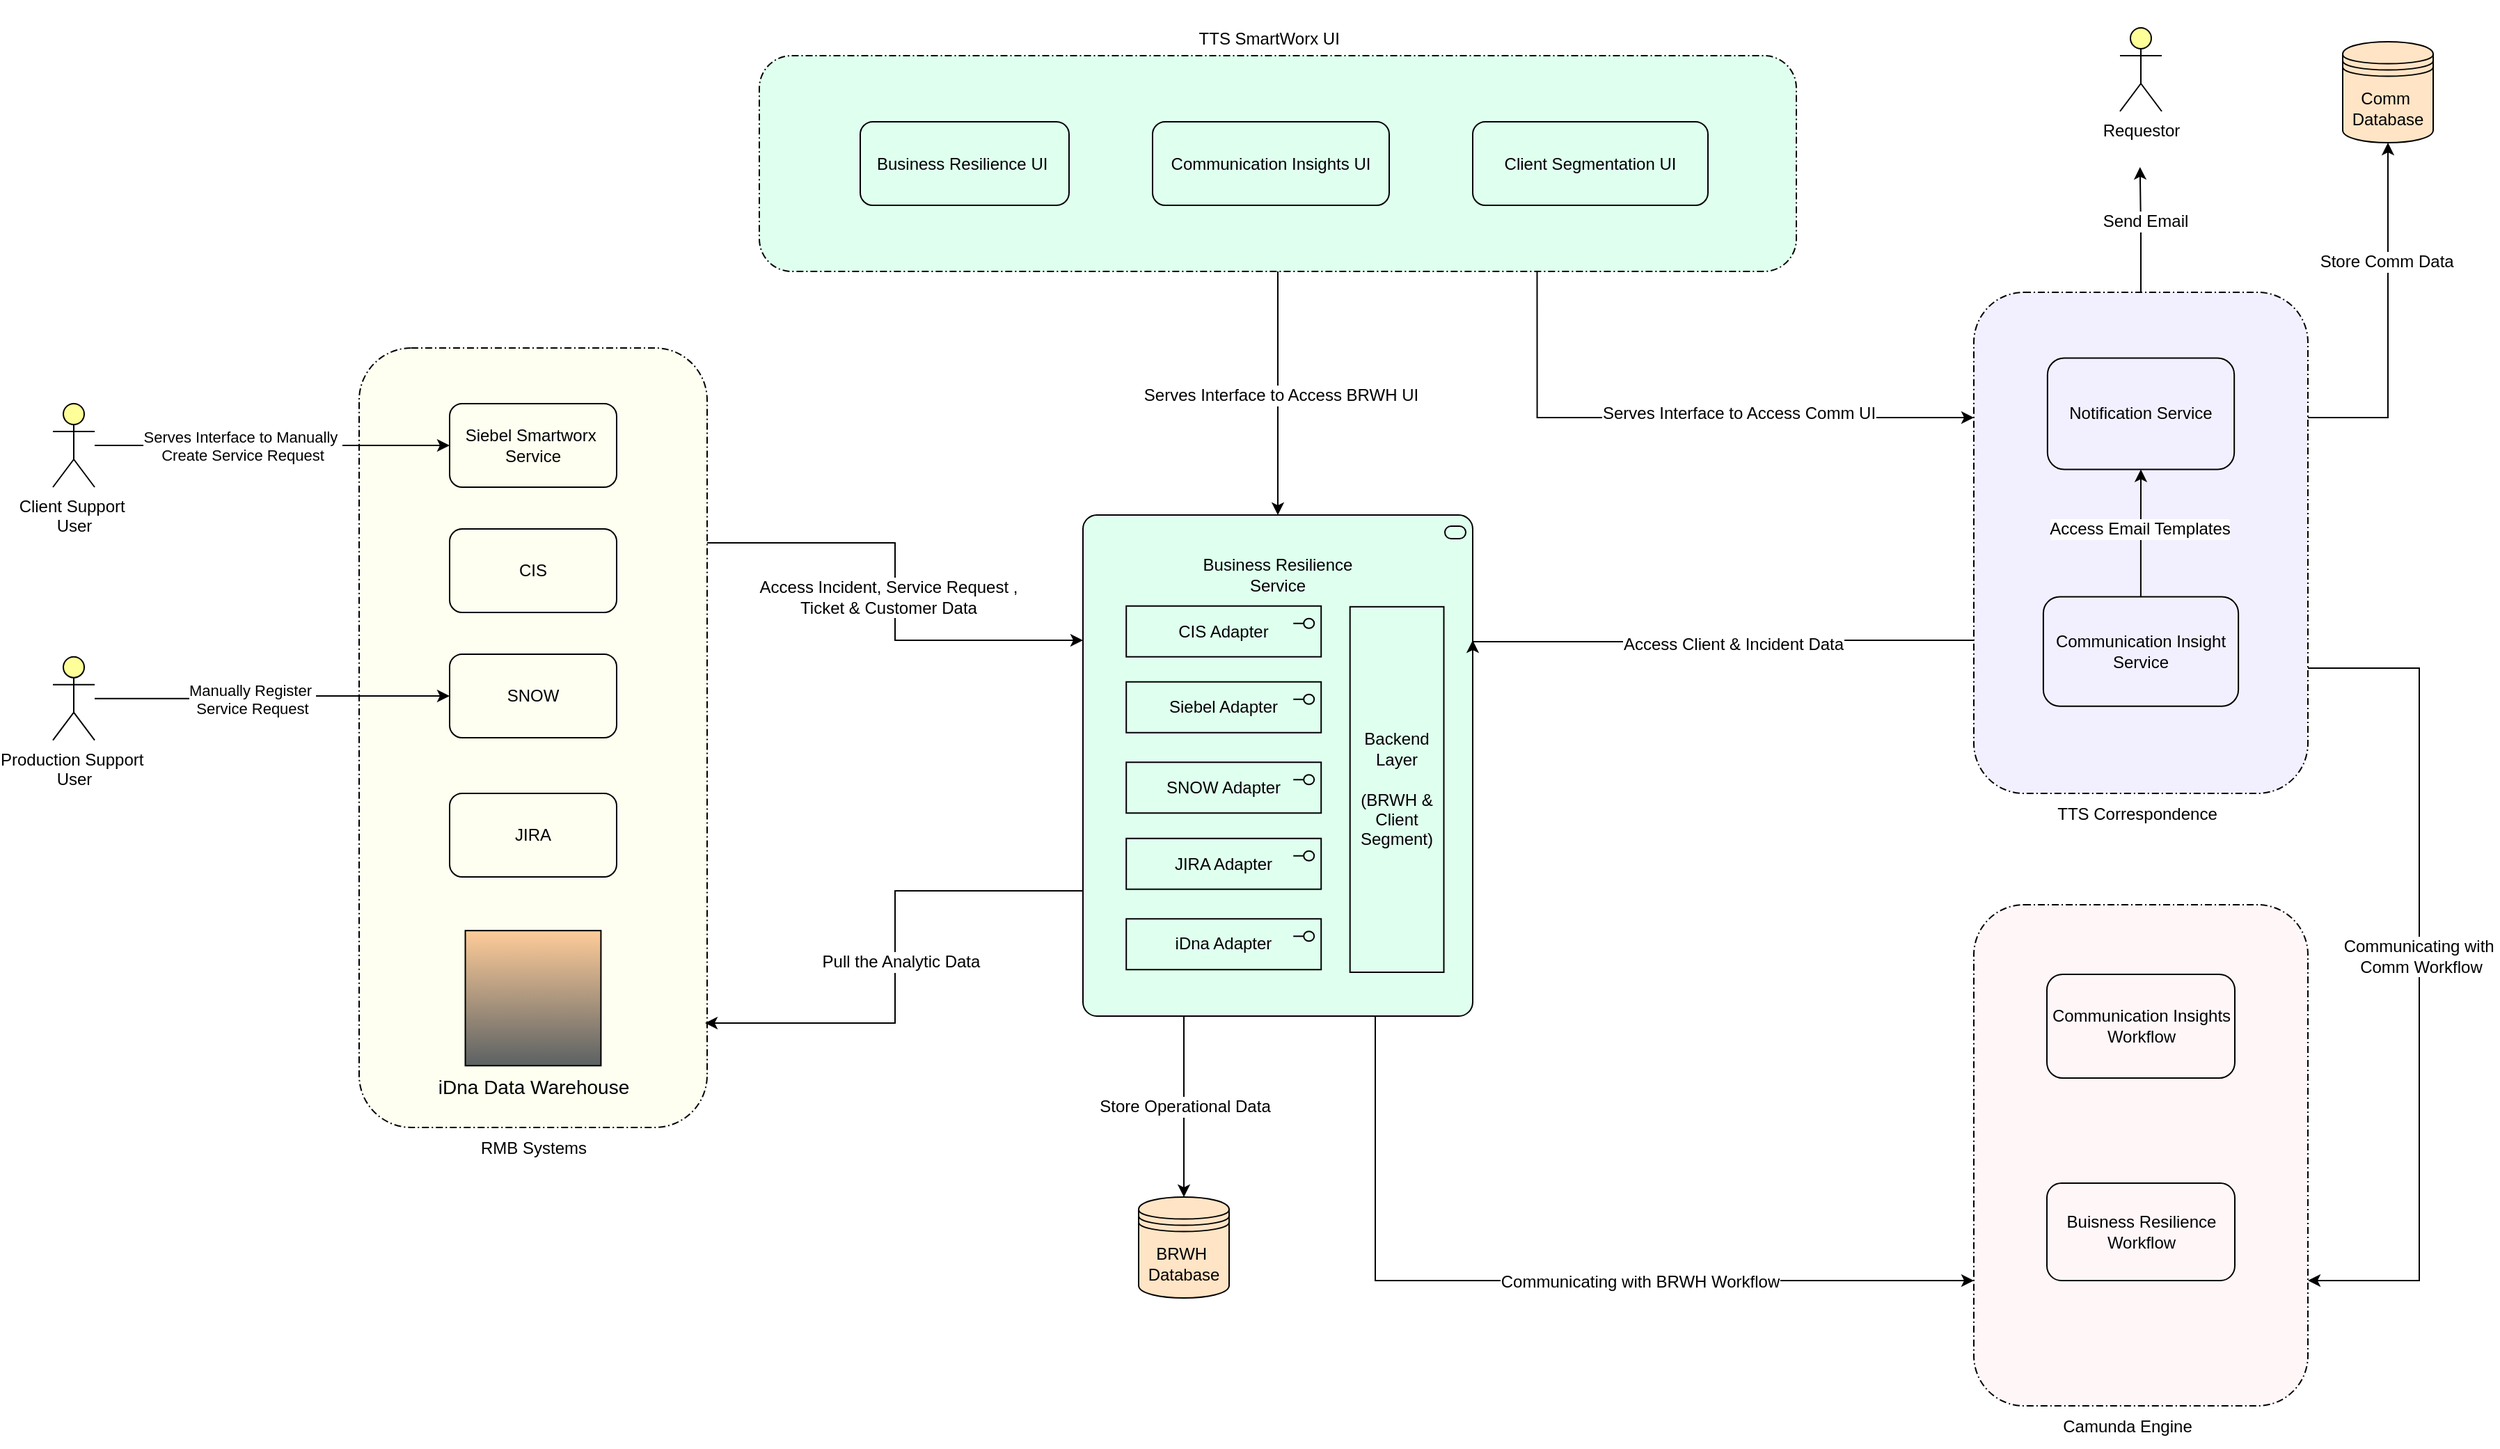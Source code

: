 <mxfile version="28.1.2">
  <diagram name="Page-1" id="OteSbWdA2ZE-DIGd8uvN">
    <mxGraphModel dx="4396" dy="1115" grid="1" gridSize="10" guides="1" tooltips="1" connect="1" arrows="1" fold="1" page="1" pageScale="1" pageWidth="850" pageHeight="1100" math="0" shadow="0">
      <root>
        <mxCell id="0" />
        <mxCell id="1" parent="0" />
        <mxCell id="hCT9-CGwWjfkCfQPj0Aq-34" value="" style="points=[[0.25,0,0],[0.5,0,0],[0.75,0,0],[1,0.25,0],[1,0.5,0],[1,0.75,0],[0.75,1,0],[0.5,1,0],[0.25,1,0],[0,0.75,0],[0,0.5,0],[0,0.25,0]];rounded=1;dashed=1;dashPattern=5 2 1 2;labelPosition=center;verticalLabelPosition=middle;align=center;verticalAlign=middle;fontSize=8;html=1;whiteSpace=wrap;fillColor=#FEFFF0;" vertex="1" parent="1">
          <mxGeometry x="-140" y="280" width="250" height="560" as="geometry" />
        </mxCell>
        <mxCell id="-Si1qEhgWz94pLlsSCn9-123" value="" style="group;fillColor=none;" parent="1" vertex="1" connectable="0">
          <mxGeometry x="-95" y="690" width="160" height="130" as="geometry" />
        </mxCell>
        <mxCell id="-Si1qEhgWz94pLlsSCn9-114" value="" style="shape=mxgraph.networks2.icon;aspect=fixed;fillColor=#FFCC99;strokeColor=#000000;gradientColor=#5B6163;network2IconShadow=1;network2bgFillColor=none;network2Icon=mxgraph.networks2.big_data;network2IconXOffset=-0.0;network2IconYOffset=0.002;network2IconW=1;network2IconH= 0.996;" parent="-Si1qEhgWz94pLlsSCn9-123" vertex="1">
          <mxGeometry x="31.282" y="8.58" width="97.435" height="97.045" as="geometry" />
        </mxCell>
        <mxCell id="-Si1qEhgWz94pLlsSCn9-115" value="&lt;font style=&quot;font-size: 14px;&quot;&gt;iDna Data Warehouse&lt;/font&gt;" style="text;html=1;align=center;verticalAlign=middle;resizable=0;points=[];autosize=1;strokeColor=none;fillColor=none;" parent="-Si1qEhgWz94pLlsSCn9-123" vertex="1">
          <mxGeometry x="-0.001" y="105.625" width="160" height="30" as="geometry" />
        </mxCell>
        <mxCell id="hCT9-CGwWjfkCfQPj0Aq-51" style="edgeStyle=orthogonalEdgeStyle;rounded=0;orthogonalLoop=1;jettySize=auto;html=1;entryX=0;entryY=0.5;entryDx=0;entryDy=0;fontFamily=Helvetica;fontSize=12;fontColor=default;" edge="1" parent="1" source="-Si1qEhgWz94pLlsSCn9-38" target="hCT9-CGwWjfkCfQPj0Aq-40">
          <mxGeometry relative="1" as="geometry" />
        </mxCell>
        <mxCell id="hCT9-CGwWjfkCfQPj0Aq-52" value="&lt;span style=&quot;font-size: 11px;&quot;&gt;Serves Interface to Manually&amp;nbsp;&lt;/span&gt;&lt;div style=&quot;font-size: 11px;&quot;&gt;Create Service Request&lt;/div&gt;" style="edgeLabel;html=1;align=center;verticalAlign=middle;resizable=0;points=[];strokeColor=default;fontFamily=Helvetica;fontSize=12;fontColor=default;fillColor=#99ffff;" vertex="1" connectable="0" parent="hCT9-CGwWjfkCfQPj0Aq-51">
          <mxGeometry x="-0.324" y="2" relative="1" as="geometry">
            <mxPoint x="20" y="2" as="offset" />
          </mxGeometry>
        </mxCell>
        <mxCell id="-Si1qEhgWz94pLlsSCn9-38" value="Client Support&amp;nbsp;&lt;div&gt;User&lt;/div&gt;" style="shape=umlActor;verticalLabelPosition=bottom;verticalAlign=top;html=1;outlineConnect=0;fillColor=#FFFF99;" parent="1" vertex="1">
          <mxGeometry x="-360" y="320" width="30" height="60" as="geometry" />
        </mxCell>
        <mxCell id="-Si1qEhgWz94pLlsSCn9-192" value="BRWH&amp;nbsp;&lt;div&gt;Database&lt;/div&gt;" style="shape=datastore;whiteSpace=wrap;html=1;fillColor=#FFE4C5;" parent="1" vertex="1">
          <mxGeometry x="420" y="890" width="65" height="72.5" as="geometry" />
        </mxCell>
        <mxCell id="hCT9-CGwWjfkCfQPj0Aq-35" value="RMB Systems" style="text;html=1;align=center;verticalAlign=middle;resizable=0;points=[];autosize=1;strokeColor=none;fillColor=none;" vertex="1" parent="1">
          <mxGeometry x="-65" y="840" width="100" height="30" as="geometry" />
        </mxCell>
        <mxCell id="hCT9-CGwWjfkCfQPj0Aq-38" value="JIRA" style="rounded=1;whiteSpace=wrap;html=1;strokeColor=default;align=center;verticalAlign=middle;fontFamily=Helvetica;fontSize=12;fontColor=default;fillColor=none;" vertex="1" parent="1">
          <mxGeometry x="-75" y="600" width="120" height="60" as="geometry" />
        </mxCell>
        <mxCell id="hCT9-CGwWjfkCfQPj0Aq-39" value="SNOW" style="rounded=1;whiteSpace=wrap;html=1;strokeColor=default;align=center;verticalAlign=middle;fontFamily=Helvetica;fontSize=12;fontColor=default;fillColor=none;" vertex="1" parent="1">
          <mxGeometry x="-75" y="500" width="120" height="60" as="geometry" />
        </mxCell>
        <mxCell id="hCT9-CGwWjfkCfQPj0Aq-40" value="Siebel Smartworx&amp;nbsp;&lt;div&gt;Service&lt;/div&gt;" style="rounded=1;whiteSpace=wrap;html=1;strokeColor=default;align=center;verticalAlign=middle;fontFamily=Helvetica;fontSize=12;fontColor=default;fillColor=none;" vertex="1" parent="1">
          <mxGeometry x="-75" y="320" width="120" height="60" as="geometry" />
        </mxCell>
        <mxCell id="hCT9-CGwWjfkCfQPj0Aq-41" value="CIS" style="rounded=1;whiteSpace=wrap;html=1;strokeColor=default;align=center;verticalAlign=middle;fontFamily=Helvetica;fontSize=12;fontColor=default;fillColor=none;" vertex="1" parent="1">
          <mxGeometry x="-75" y="410" width="120" height="60" as="geometry" />
        </mxCell>
        <mxCell id="hCT9-CGwWjfkCfQPj0Aq-49" style="edgeStyle=orthogonalEdgeStyle;rounded=0;orthogonalLoop=1;jettySize=auto;html=1;fontFamily=Helvetica;fontSize=12;fontColor=default;" edge="1" parent="1" source="-Si1qEhgWz94pLlsSCn9-110" target="hCT9-CGwWjfkCfQPj0Aq-39">
          <mxGeometry relative="1" as="geometry" />
        </mxCell>
        <mxCell id="hCT9-CGwWjfkCfQPj0Aq-50" value="&lt;span style=&quot;font-size: 11px;&quot;&gt;Manually Register&amp;nbsp;&lt;/span&gt;&lt;div style=&quot;font-size: 11px;&quot;&gt;Service Request&lt;/div&gt;" style="edgeLabel;html=1;align=center;verticalAlign=middle;resizable=0;points=[];strokeColor=default;fontFamily=Helvetica;fontSize=12;fontColor=default;fillColor=#99ffff;" vertex="1" connectable="0" parent="hCT9-CGwWjfkCfQPj0Aq-49">
          <mxGeometry x="-0.121" relative="1" as="geometry">
            <mxPoint as="offset" />
          </mxGeometry>
        </mxCell>
        <mxCell id="hCT9-CGwWjfkCfQPj0Aq-65" value="&lt;br&gt;&lt;div&gt;&lt;br style=&quot;text-wrap-mode: wrap;&quot;&gt;&lt;/div&gt;" style="text;html=1;align=center;verticalAlign=middle;resizable=0;points=[];autosize=1;strokeColor=none;fillColor=none;fontFamily=Helvetica;fontSize=12;fontColor=default;" vertex="1" parent="1">
          <mxGeometry x="605" y="760" width="20" height="40" as="geometry" />
        </mxCell>
        <mxCell id="hCT9-CGwWjfkCfQPj0Aq-71" value="" style="group" vertex="1" connectable="0" parent="1">
          <mxGeometry x="380" y="400" width="280" height="360" as="geometry" />
        </mxCell>
        <mxCell id="-Si1qEhgWz94pLlsSCn9-106" value="" style="group;fillColor=#CCFFE6;container=0;" parent="hCT9-CGwWjfkCfQPj0Aq-71" vertex="1" connectable="0">
          <mxGeometry x="10.37" y="42.353" width="181.481" height="307.059" as="geometry" />
        </mxCell>
        <mxCell id="-Si1qEhgWz94pLlsSCn9-31" value="&lt;div&gt;&lt;span style=&quot;text-wrap-mode: nowrap;&quot;&gt;Business Resilience&lt;/span&gt;&lt;br style=&quot;text-wrap-mode: nowrap;&quot;&gt;&lt;span style=&quot;text-wrap-mode: nowrap;&quot;&gt;Service&lt;/span&gt;&lt;/div&gt;&lt;div&gt;&lt;br&gt;&lt;/div&gt;&lt;div&gt;&lt;span style=&quot;text-wrap-mode: nowrap;&quot;&gt;&lt;br&gt;&lt;/span&gt;&lt;/div&gt;&lt;div&gt;&lt;span style=&quot;text-wrap-mode: nowrap;&quot;&gt;&lt;br&gt;&lt;/span&gt;&lt;/div&gt;&lt;div&gt;&lt;span style=&quot;text-wrap-mode: nowrap;&quot;&gt;&lt;br&gt;&lt;/span&gt;&lt;/div&gt;&lt;div&gt;&lt;span style=&quot;text-wrap-mode: nowrap;&quot;&gt;&lt;br&gt;&lt;/span&gt;&lt;/div&gt;&lt;div&gt;&lt;span style=&quot;text-wrap-mode: nowrap;&quot;&gt;&lt;br&gt;&lt;/span&gt;&lt;/div&gt;&lt;div&gt;&lt;span style=&quot;text-wrap-mode: nowrap;&quot;&gt;&lt;br&gt;&lt;/span&gt;&lt;/div&gt;&lt;div&gt;&lt;span style=&quot;text-wrap-mode: nowrap;&quot;&gt;&lt;br&gt;&lt;/span&gt;&lt;/div&gt;&lt;div&gt;&lt;span style=&quot;text-wrap-mode: nowrap;&quot;&gt;&lt;br&gt;&lt;/span&gt;&lt;/div&gt;&lt;div&gt;&lt;span style=&quot;text-wrap-mode: nowrap;&quot;&gt;&lt;br&gt;&lt;/span&gt;&lt;/div&gt;&lt;div&gt;&lt;span style=&quot;text-wrap-mode: nowrap;&quot;&gt;&lt;br&gt;&lt;/span&gt;&lt;/div&gt;&lt;div&gt;&lt;span style=&quot;text-wrap-mode: nowrap;&quot;&gt;&lt;br&gt;&lt;/span&gt;&lt;/div&gt;&lt;div&gt;&lt;span style=&quot;text-wrap-mode: nowrap;&quot;&gt;&lt;br&gt;&lt;/span&gt;&lt;/div&gt;&lt;div&gt;&lt;span style=&quot;text-wrap-mode: nowrap;&quot;&gt;&lt;br&gt;&lt;/span&gt;&lt;/div&gt;&lt;div&gt;&lt;span style=&quot;text-wrap-mode: nowrap;&quot;&gt;&lt;br&gt;&lt;/span&gt;&lt;/div&gt;&lt;div&gt;&lt;span style=&quot;text-wrap-mode: nowrap;&quot;&gt;&lt;br&gt;&lt;/span&gt;&lt;/div&gt;&lt;div&gt;&lt;span style=&quot;text-wrap-mode: nowrap;&quot;&gt;&lt;br&gt;&lt;/span&gt;&lt;/div&gt;&lt;div&gt;&lt;span style=&quot;text-wrap-mode: nowrap;&quot;&gt;&lt;br&gt;&lt;/span&gt;&lt;/div&gt;&lt;div&gt;&lt;br&gt;&lt;/div&gt;" style="html=1;outlineConnect=0;whiteSpace=wrap;fillColor=#DFFFEF;shape=mxgraph.archimate3.application;appType=serv;archiType=rounded" parent="hCT9-CGwWjfkCfQPj0Aq-71" vertex="1">
          <mxGeometry width="280" height="360" as="geometry" />
        </mxCell>
        <mxCell id="-Si1qEhgWz94pLlsSCn9-99" value="Siebel Adapter" style="html=1;outlineConnect=0;whiteSpace=wrap;fillColor=none;shape=mxgraph.archimate3.application;appType=interface;archiType=square;" parent="hCT9-CGwWjfkCfQPj0Aq-71" vertex="1">
          <mxGeometry x="31.111" y="119.878" width="140" height="36.482" as="geometry" />
        </mxCell>
        <mxCell id="-Si1qEhgWz94pLlsSCn9-100" value="SNOW Adapter" style="html=1;outlineConnect=0;whiteSpace=wrap;fillColor=none;shape=mxgraph.archimate3.application;appType=interface;archiType=square;" parent="hCT9-CGwWjfkCfQPj0Aq-71" vertex="1">
          <mxGeometry x="31.111" y="177.641" width="140" height="36.482" as="geometry" />
        </mxCell>
        <mxCell id="-Si1qEhgWz94pLlsSCn9-101" value="JIRA Adapter" style="html=1;outlineConnect=0;whiteSpace=wrap;fillColor=none;shape=mxgraph.archimate3.application;appType=interface;archiType=square;" parent="hCT9-CGwWjfkCfQPj0Aq-71" vertex="1">
          <mxGeometry x="31.111" y="232.365" width="140" height="36.482" as="geometry" />
        </mxCell>
        <mxCell id="-Si1qEhgWz94pLlsSCn9-103" value="iDna Adapter" style="html=1;outlineConnect=0;whiteSpace=wrap;fillColor=none;shape=mxgraph.archimate3.application;appType=interface;archiType=square;" parent="hCT9-CGwWjfkCfQPj0Aq-71" vertex="1">
          <mxGeometry x="31.111" y="290.128" width="140" height="36.482" as="geometry" />
        </mxCell>
        <mxCell id="hCT9-CGwWjfkCfQPj0Aq-66" value="CIS Adapter" style="html=1;outlineConnect=0;whiteSpace=wrap;fillColor=none;shape=mxgraph.archimate3.application;appType=interface;archiType=square;" vertex="1" parent="hCT9-CGwWjfkCfQPj0Aq-71">
          <mxGeometry x="31.111" y="65.382" width="140" height="36.482" as="geometry" />
        </mxCell>
        <mxCell id="hCT9-CGwWjfkCfQPj0Aq-70" value="Backend Layer&lt;div&gt;&lt;br&gt;&lt;/div&gt;&lt;div&gt;(BRWH &amp;amp; Client Segment)&lt;/div&gt;" style="rounded=0;whiteSpace=wrap;html=1;strokeColor=default;align=center;verticalAlign=middle;fontFamily=Helvetica;fontSize=12;fontColor=default;fillColor=none;" vertex="1" parent="hCT9-CGwWjfkCfQPj0Aq-71">
          <mxGeometry x="191.852" y="65.912" width="67.407" height="262.588" as="geometry" />
        </mxCell>
        <mxCell id="hCT9-CGwWjfkCfQPj0Aq-78" value="" style="group" vertex="1" connectable="0" parent="1">
          <mxGeometry x="1020" y="680" width="240" height="390" as="geometry" />
        </mxCell>
        <mxCell id="hCT9-CGwWjfkCfQPj0Aq-25" value="" style="points=[[0.25,0,0],[0.5,0,0],[0.75,0,0],[1,0.25,0],[1,0.5,0],[1,0.75,0],[0.75,1,0],[0.5,1,0],[0.25,1,0],[0,0.75,0],[0,0.5,0],[0,0.25,0]];rounded=1;dashed=1;dashPattern=5 2 1 2;labelPosition=center;verticalLabelPosition=middle;align=center;verticalAlign=middle;fontSize=8;html=1;whiteSpace=wrap;fillColor=#FFF6F8;" vertex="1" parent="hCT9-CGwWjfkCfQPj0Aq-78">
          <mxGeometry width="240" height="360" as="geometry" />
        </mxCell>
        <mxCell id="hCT9-CGwWjfkCfQPj0Aq-12" value="Buisness Resilience Workflow" style="rounded=1;whiteSpace=wrap;html=1;fillColor=none;" vertex="1" parent="hCT9-CGwWjfkCfQPj0Aq-78">
          <mxGeometry x="52.5" y="200" width="135" height="70" as="geometry" />
        </mxCell>
        <mxCell id="hCT9-CGwWjfkCfQPj0Aq-13" value="Communication Insights Workflow" style="rounded=1;whiteSpace=wrap;html=1;fillColor=none;" vertex="1" parent="hCT9-CGwWjfkCfQPj0Aq-78">
          <mxGeometry x="52.5" y="50" width="135" height="74.5" as="geometry" />
        </mxCell>
        <mxCell id="hCT9-CGwWjfkCfQPj0Aq-74" value="Camunda Engine" style="text;html=1;align=center;verticalAlign=middle;resizable=0;points=[];autosize=1;strokeColor=none;fillColor=none;fontFamily=Helvetica;fontSize=12;fontColor=default;" vertex="1" parent="hCT9-CGwWjfkCfQPj0Aq-78">
          <mxGeometry x="50" y="360" width="120" height="30" as="geometry" />
        </mxCell>
        <mxCell id="hCT9-CGwWjfkCfQPj0Aq-99" style="edgeStyle=orthogonalEdgeStyle;rounded=0;orthogonalLoop=1;jettySize=auto;html=1;entryX=0.5;entryY=0;entryDx=0;entryDy=0;entryPerimeter=0;fontFamily=Helvetica;fontSize=12;fontColor=default;" edge="1" parent="1" source="hCT9-CGwWjfkCfQPj0Aq-80" target="-Si1qEhgWz94pLlsSCn9-31">
          <mxGeometry relative="1" as="geometry" />
        </mxCell>
        <mxCell id="hCT9-CGwWjfkCfQPj0Aq-100" value="Serves Interface to Access BRWH UI" style="edgeLabel;html=1;align=center;verticalAlign=middle;resizable=0;points=[];strokeColor=default;fontFamily=Helvetica;fontSize=12;fontColor=default;fillColor=#99ffff;" vertex="1" connectable="0" parent="hCT9-CGwWjfkCfQPj0Aq-99">
          <mxGeometry x="0.016" y="2" relative="1" as="geometry">
            <mxPoint as="offset" />
          </mxGeometry>
        </mxCell>
        <mxCell id="hCT9-CGwWjfkCfQPj0Aq-116" style="edgeStyle=orthogonalEdgeStyle;rounded=0;orthogonalLoop=1;jettySize=auto;html=1;exitX=0.75;exitY=1;exitDx=0;exitDy=0;exitPerimeter=0;entryX=0;entryY=0.75;entryDx=0;entryDy=0;entryPerimeter=0;fontFamily=Helvetica;fontSize=12;fontColor=default;" edge="1" parent="1" source="-Si1qEhgWz94pLlsSCn9-31" target="hCT9-CGwWjfkCfQPj0Aq-25">
          <mxGeometry relative="1" as="geometry" />
        </mxCell>
        <mxCell id="hCT9-CGwWjfkCfQPj0Aq-117" value="Communicating with BRWH Workflow" style="edgeLabel;html=1;align=center;verticalAlign=middle;resizable=0;points=[];strokeColor=default;fontFamily=Helvetica;fontSize=12;fontColor=default;fillColor=#99ffff;" vertex="1" connectable="0" parent="hCT9-CGwWjfkCfQPj0Aq-116">
          <mxGeometry x="0.229" y="-1" relative="1" as="geometry">
            <mxPoint x="-1" as="offset" />
          </mxGeometry>
        </mxCell>
        <mxCell id="hCT9-CGwWjfkCfQPj0Aq-119" style="edgeStyle=orthogonalEdgeStyle;rounded=0;orthogonalLoop=1;jettySize=auto;html=1;exitX=0.25;exitY=1;exitDx=0;exitDy=0;exitPerimeter=0;entryX=0.5;entryY=0;entryDx=0;entryDy=0;fontFamily=Helvetica;fontSize=12;fontColor=default;" edge="1" parent="1" source="-Si1qEhgWz94pLlsSCn9-31" target="-Si1qEhgWz94pLlsSCn9-192">
          <mxGeometry relative="1" as="geometry">
            <Array as="points">
              <mxPoint x="453" y="760" />
            </Array>
          </mxGeometry>
        </mxCell>
        <mxCell id="hCT9-CGwWjfkCfQPj0Aq-120" value="Store Operational Data" style="edgeLabel;html=1;align=center;verticalAlign=middle;resizable=0;points=[];strokeColor=default;fontFamily=Helvetica;fontSize=12;fontColor=default;fillColor=#99ffff;" vertex="1" connectable="0" parent="hCT9-CGwWjfkCfQPj0Aq-119">
          <mxGeometry x="-0.238" y="-1" relative="1" as="geometry">
            <mxPoint x="1" y="17" as="offset" />
          </mxGeometry>
        </mxCell>
        <mxCell id="hCT9-CGwWjfkCfQPj0Aq-121" style="edgeStyle=orthogonalEdgeStyle;rounded=0;orthogonalLoop=1;jettySize=auto;html=1;exitX=0.75;exitY=1;exitDx=0;exitDy=0;exitPerimeter=0;entryX=0;entryY=0.25;entryDx=0;entryDy=0;entryPerimeter=0;fontFamily=Helvetica;fontSize=12;fontColor=default;" edge="1" parent="1" source="hCT9-CGwWjfkCfQPj0Aq-80" target="hCT9-CGwWjfkCfQPj0Aq-28">
          <mxGeometry relative="1" as="geometry" />
        </mxCell>
        <mxCell id="hCT9-CGwWjfkCfQPj0Aq-122" value="Serves Interface to Access Comm UI" style="edgeLabel;html=1;align=center;verticalAlign=middle;resizable=0;points=[];strokeColor=default;fontFamily=Helvetica;fontSize=12;fontColor=default;fillColor=#99ffff;" vertex="1" connectable="0" parent="hCT9-CGwWjfkCfQPj0Aq-121">
          <mxGeometry x="0.017" y="-1" relative="1" as="geometry">
            <mxPoint x="36" y="-4" as="offset" />
          </mxGeometry>
        </mxCell>
        <mxCell id="hCT9-CGwWjfkCfQPj0Aq-125" style="edgeStyle=orthogonalEdgeStyle;rounded=0;orthogonalLoop=1;jettySize=auto;html=1;exitX=1;exitY=0.75;exitDx=0;exitDy=0;exitPerimeter=0;entryX=1;entryY=0.75;entryDx=0;entryDy=0;entryPerimeter=0;fontFamily=Helvetica;fontSize=12;fontColor=default;" edge="1" parent="1" source="hCT9-CGwWjfkCfQPj0Aq-28" target="hCT9-CGwWjfkCfQPj0Aq-25">
          <mxGeometry relative="1" as="geometry">
            <Array as="points">
              <mxPoint x="1340" y="510" />
              <mxPoint x="1340" y="950" />
            </Array>
          </mxGeometry>
        </mxCell>
        <mxCell id="hCT9-CGwWjfkCfQPj0Aq-129" value="Communicating with&amp;nbsp;&lt;div&gt;Comm Workflow&lt;/div&gt;" style="edgeLabel;html=1;align=center;verticalAlign=middle;resizable=0;points=[];strokeColor=default;fontFamily=Helvetica;fontSize=12;fontColor=default;fillColor=#99ffff;" vertex="1" connectable="0" parent="hCT9-CGwWjfkCfQPj0Aq-125">
          <mxGeometry x="-0.043" y="1" relative="1" as="geometry">
            <mxPoint as="offset" />
          </mxGeometry>
        </mxCell>
        <mxCell id="hCT9-CGwWjfkCfQPj0Aq-134" style="edgeStyle=orthogonalEdgeStyle;rounded=0;orthogonalLoop=1;jettySize=auto;html=1;exitX=0;exitY=0.75;exitDx=0;exitDy=0;exitPerimeter=0;entryX=0.994;entryY=0.866;entryDx=0;entryDy=0;entryPerimeter=0;fontFamily=Helvetica;fontSize=12;fontColor=default;" edge="1" parent="1" source="-Si1qEhgWz94pLlsSCn9-31" target="hCT9-CGwWjfkCfQPj0Aq-34">
          <mxGeometry relative="1" as="geometry" />
        </mxCell>
        <mxCell id="hCT9-CGwWjfkCfQPj0Aq-135" value="Pull the Analytic Data" style="edgeLabel;html=1;align=center;verticalAlign=middle;resizable=0;points=[];strokeColor=default;fontFamily=Helvetica;fontSize=12;fontColor=default;fillColor=#99ffff;" vertex="1" connectable="0" parent="hCT9-CGwWjfkCfQPj0Aq-134">
          <mxGeometry x="0.095" y="4" relative="1" as="geometry">
            <mxPoint y="-15" as="offset" />
          </mxGeometry>
        </mxCell>
        <mxCell id="hCT9-CGwWjfkCfQPj0Aq-136" style="edgeStyle=orthogonalEdgeStyle;rounded=0;orthogonalLoop=1;jettySize=auto;html=1;exitX=1;exitY=0.25;exitDx=0;exitDy=0;exitPerimeter=0;entryX=0;entryY=0.25;entryDx=0;entryDy=0;entryPerimeter=0;fontFamily=Helvetica;fontSize=12;fontColor=default;" edge="1" parent="1" source="hCT9-CGwWjfkCfQPj0Aq-34" target="-Si1qEhgWz94pLlsSCn9-31">
          <mxGeometry relative="1" as="geometry" />
        </mxCell>
        <mxCell id="hCT9-CGwWjfkCfQPj0Aq-137" value="Access Incident, Service Request ,&lt;div&gt;Ticket &amp;amp; Customer Data&lt;/div&gt;" style="edgeLabel;html=1;align=center;verticalAlign=middle;resizable=0;points=[];strokeColor=default;fontFamily=Helvetica;fontSize=12;fontColor=default;fillColor=#99ffff;" vertex="1" connectable="0" parent="hCT9-CGwWjfkCfQPj0Aq-136">
          <mxGeometry x="-0.014" y="2" relative="1" as="geometry">
            <mxPoint x="-7" y="6" as="offset" />
          </mxGeometry>
        </mxCell>
        <mxCell id="-Si1qEhgWz94pLlsSCn9-110" value="Production Support&amp;nbsp;&lt;div&gt;User&lt;/div&gt;" style="shape=umlActor;verticalLabelPosition=bottom;verticalAlign=top;html=1;outlineConnect=0;fillColor=#FFFF99;" parent="1" vertex="1">
          <mxGeometry x="-360" y="501.86" width="30" height="60" as="geometry" />
        </mxCell>
        <mxCell id="hCT9-CGwWjfkCfQPj0Aq-139" value="" style="group" vertex="1" connectable="0" parent="1">
          <mxGeometry x="147.5" y="30" width="745" height="195" as="geometry" />
        </mxCell>
        <mxCell id="hCT9-CGwWjfkCfQPj0Aq-80" value="" style="points=[[0.25,0,0],[0.5,0,0],[0.75,0,0],[1,0.25,0],[1,0.5,0],[1,0.75,0],[0.75,1,0],[0.5,1,0],[0.25,1,0],[0,0.75,0],[0,0.5,0],[0,0.25,0]];rounded=1;dashed=1;dashPattern=5 2 1 2;labelPosition=center;verticalLabelPosition=middle;align=center;verticalAlign=middle;fontSize=8;html=1;whiteSpace=wrap;strokeColor=default;fontFamily=Helvetica;fontColor=default;fillColor=#DFFFEF;" vertex="1" parent="hCT9-CGwWjfkCfQPj0Aq-139">
          <mxGeometry y="40" width="745" height="155" as="geometry" />
        </mxCell>
        <mxCell id="hCT9-CGwWjfkCfQPj0Aq-2" value="&lt;br&gt;&lt;div&gt;TTS SmartWorx UI&amp;nbsp;&lt;/div&gt;" style="text;html=1;align=center;verticalAlign=middle;resizable=0;points=[];autosize=1;strokeColor=none;fillColor=none;" vertex="1" parent="hCT9-CGwWjfkCfQPj0Aq-139">
          <mxGeometry x="302.5" width="130" height="40" as="geometry" />
        </mxCell>
        <mxCell id="hCT9-CGwWjfkCfQPj0Aq-5" value="Business Resilience UI&amp;nbsp;" style="rounded=1;whiteSpace=wrap;html=1;fillColor=none;" vertex="1" parent="hCT9-CGwWjfkCfQPj0Aq-139">
          <mxGeometry x="72.5" y="87.5" width="150" height="60" as="geometry" />
        </mxCell>
        <mxCell id="hCT9-CGwWjfkCfQPj0Aq-6" value="Communication Insights UI" style="rounded=1;whiteSpace=wrap;html=1;fillColor=none;" vertex="1" parent="hCT9-CGwWjfkCfQPj0Aq-139">
          <mxGeometry x="282.5" y="87.5" width="170" height="60" as="geometry" />
        </mxCell>
        <mxCell id="hCT9-CGwWjfkCfQPj0Aq-7" value="Client Segmentation UI" style="rounded=1;whiteSpace=wrap;html=1;fillColor=none;" vertex="1" parent="hCT9-CGwWjfkCfQPj0Aq-139">
          <mxGeometry x="512.5" y="87.5" width="169" height="60" as="geometry" />
        </mxCell>
        <mxCell id="hCT9-CGwWjfkCfQPj0Aq-140" value="" style="group" vertex="1" connectable="0" parent="1">
          <mxGeometry x="1020" y="50" width="330" height="580" as="geometry" />
        </mxCell>
        <mxCell id="-Si1qEhgWz94pLlsSCn9-88" value="Requestor" style="shape=umlActor;verticalLabelPosition=bottom;verticalAlign=top;html=1;outlineConnect=0;fillColor=#FFFF99;" parent="hCT9-CGwWjfkCfQPj0Aq-140" vertex="1">
          <mxGeometry x="105" width="30" height="60" as="geometry" />
        </mxCell>
        <mxCell id="hCT9-CGwWjfkCfQPj0Aq-77" value="" style="group" vertex="1" connectable="0" parent="hCT9-CGwWjfkCfQPj0Aq-140">
          <mxGeometry y="190" width="265" height="390" as="geometry" />
        </mxCell>
        <mxCell id="hCT9-CGwWjfkCfQPj0Aq-106" style="edgeStyle=orthogonalEdgeStyle;rounded=0;orthogonalLoop=1;jettySize=auto;html=1;exitX=0.5;exitY=0;exitDx=0;exitDy=0;exitPerimeter=0;fontFamily=Helvetica;fontSize=12;fontColor=default;" edge="1" parent="hCT9-CGwWjfkCfQPj0Aq-77" source="hCT9-CGwWjfkCfQPj0Aq-28">
          <mxGeometry relative="1" as="geometry">
            <mxPoint x="119.385" y="-90" as="targetPoint" />
          </mxGeometry>
        </mxCell>
        <mxCell id="hCT9-CGwWjfkCfQPj0Aq-107" value="Send Email" style="edgeLabel;html=1;align=center;verticalAlign=middle;resizable=0;points=[];strokeColor=default;fontFamily=Helvetica;fontSize=12;fontColor=default;fillColor=#99ffff;" vertex="1" connectable="0" parent="hCT9-CGwWjfkCfQPj0Aq-106">
          <mxGeometry x="0.127" y="-3" relative="1" as="geometry">
            <mxPoint as="offset" />
          </mxGeometry>
        </mxCell>
        <mxCell id="hCT9-CGwWjfkCfQPj0Aq-123" style="edgeStyle=orthogonalEdgeStyle;rounded=0;orthogonalLoop=1;jettySize=auto;html=1;fontFamily=Helvetica;fontSize=12;fontColor=default;" edge="1" parent="hCT9-CGwWjfkCfQPj0Aq-77" source="hCT9-CGwWjfkCfQPj0Aq-28">
          <mxGeometry relative="1" as="geometry">
            <mxPoint x="-360" y="250" as="targetPoint" />
            <Array as="points">
              <mxPoint x="-180" y="250" />
              <mxPoint x="-360" y="251" />
            </Array>
          </mxGeometry>
        </mxCell>
        <mxCell id="hCT9-CGwWjfkCfQPj0Aq-124" value="Access Client &amp;amp; Incident Data" style="edgeLabel;html=1;align=center;verticalAlign=middle;resizable=0;points=[];strokeColor=default;fontFamily=Helvetica;fontSize=12;fontColor=default;fillColor=#99ffff;" vertex="1" connectable="0" parent="hCT9-CGwWjfkCfQPj0Aq-123">
          <mxGeometry x="-0.051" y="3" relative="1" as="geometry">
            <mxPoint x="-1" as="offset" />
          </mxGeometry>
        </mxCell>
        <mxCell id="hCT9-CGwWjfkCfQPj0Aq-28" value="" style="points=[[0.25,0,0],[0.5,0,0],[0.75,0,0],[1,0.25,0],[1,0.5,0],[1,0.75,0],[0.75,1,0],[0.5,1,0],[0.25,1,0],[0,0.75,0],[0,0.5,0],[0,0.25,0]];rounded=1;dashed=1;dashPattern=5 2 1 2;labelPosition=center;verticalLabelPosition=middle;align=center;verticalAlign=middle;fontSize=8;html=1;whiteSpace=wrap;fillColor=#F2F0FF;" vertex="1" parent="hCT9-CGwWjfkCfQPj0Aq-77">
          <mxGeometry width="240" height="360.001" as="geometry" />
        </mxCell>
        <mxCell id="hCT9-CGwWjfkCfQPj0Aq-23" value="Notification Service" style="rounded=1;whiteSpace=wrap;html=1;fillColor=none;" vertex="1" parent="hCT9-CGwWjfkCfQPj0Aq-77">
          <mxGeometry x="52.925" y="47.25" width="134.16" height="80.0" as="geometry" />
        </mxCell>
        <mxCell id="hCT9-CGwWjfkCfQPj0Aq-101" style="edgeStyle=orthogonalEdgeStyle;rounded=0;orthogonalLoop=1;jettySize=auto;html=1;entryX=0.5;entryY=1;entryDx=0;entryDy=0;fontFamily=Helvetica;fontSize=12;fontColor=default;" edge="1" parent="hCT9-CGwWjfkCfQPj0Aq-77" source="hCT9-CGwWjfkCfQPj0Aq-24" target="hCT9-CGwWjfkCfQPj0Aq-23">
          <mxGeometry relative="1" as="geometry" />
        </mxCell>
        <mxCell id="hCT9-CGwWjfkCfQPj0Aq-102" value="Access Email Templates" style="edgeLabel;html=1;align=center;verticalAlign=middle;resizable=0;points=[];strokeColor=default;fontFamily=Helvetica;fontSize=12;fontColor=default;fillColor=#99ffff;" vertex="1" connectable="0" parent="hCT9-CGwWjfkCfQPj0Aq-101">
          <mxGeometry x="0.068" y="1" relative="1" as="geometry">
            <mxPoint as="offset" />
          </mxGeometry>
        </mxCell>
        <mxCell id="hCT9-CGwWjfkCfQPj0Aq-24" value="Communication Insight Service" style="rounded=1;whiteSpace=wrap;html=1;fillColor=none;" vertex="1" parent="hCT9-CGwWjfkCfQPj0Aq-77">
          <mxGeometry x="49.93" y="218.751" width="140.129" height="78.57" as="geometry" />
        </mxCell>
        <mxCell id="hCT9-CGwWjfkCfQPj0Aq-30" value="TTS Correspondence" style="text;html=1;align=center;verticalAlign=middle;resizable=0;points=[];autosize=1;strokeColor=none;fillColor=none;" vertex="1" parent="hCT9-CGwWjfkCfQPj0Aq-77">
          <mxGeometry x="46.96" y="360.0" width="140" height="30" as="geometry" />
        </mxCell>
        <mxCell id="hCT9-CGwWjfkCfQPj0Aq-130" value="Comm&amp;nbsp;&lt;div&gt;Database&lt;/div&gt;" style="shape=datastore;whiteSpace=wrap;html=1;fillColor=#FFE4C5;" vertex="1" parent="hCT9-CGwWjfkCfQPj0Aq-140">
          <mxGeometry x="265" y="10" width="65" height="72.5" as="geometry" />
        </mxCell>
        <mxCell id="hCT9-CGwWjfkCfQPj0Aq-131" style="edgeStyle=orthogonalEdgeStyle;rounded=0;orthogonalLoop=1;jettySize=auto;html=1;exitX=1;exitY=0.25;exitDx=0;exitDy=0;exitPerimeter=0;entryX=0.5;entryY=1;entryDx=0;entryDy=0;fontFamily=Helvetica;fontSize=12;fontColor=default;" edge="1" parent="hCT9-CGwWjfkCfQPj0Aq-140" source="hCT9-CGwWjfkCfQPj0Aq-28" target="hCT9-CGwWjfkCfQPj0Aq-130">
          <mxGeometry relative="1" as="geometry" />
        </mxCell>
        <mxCell id="hCT9-CGwWjfkCfQPj0Aq-132" value="Store Comm Data&amp;nbsp;" style="edgeLabel;html=1;align=center;verticalAlign=middle;resizable=0;points=[];strokeColor=default;fontFamily=Helvetica;fontSize=12;fontColor=default;fillColor=#99ffff;" vertex="1" connectable="0" parent="hCT9-CGwWjfkCfQPj0Aq-131">
          <mxGeometry x="0.335" relative="1" as="geometry">
            <mxPoint as="offset" />
          </mxGeometry>
        </mxCell>
      </root>
    </mxGraphModel>
  </diagram>
</mxfile>
